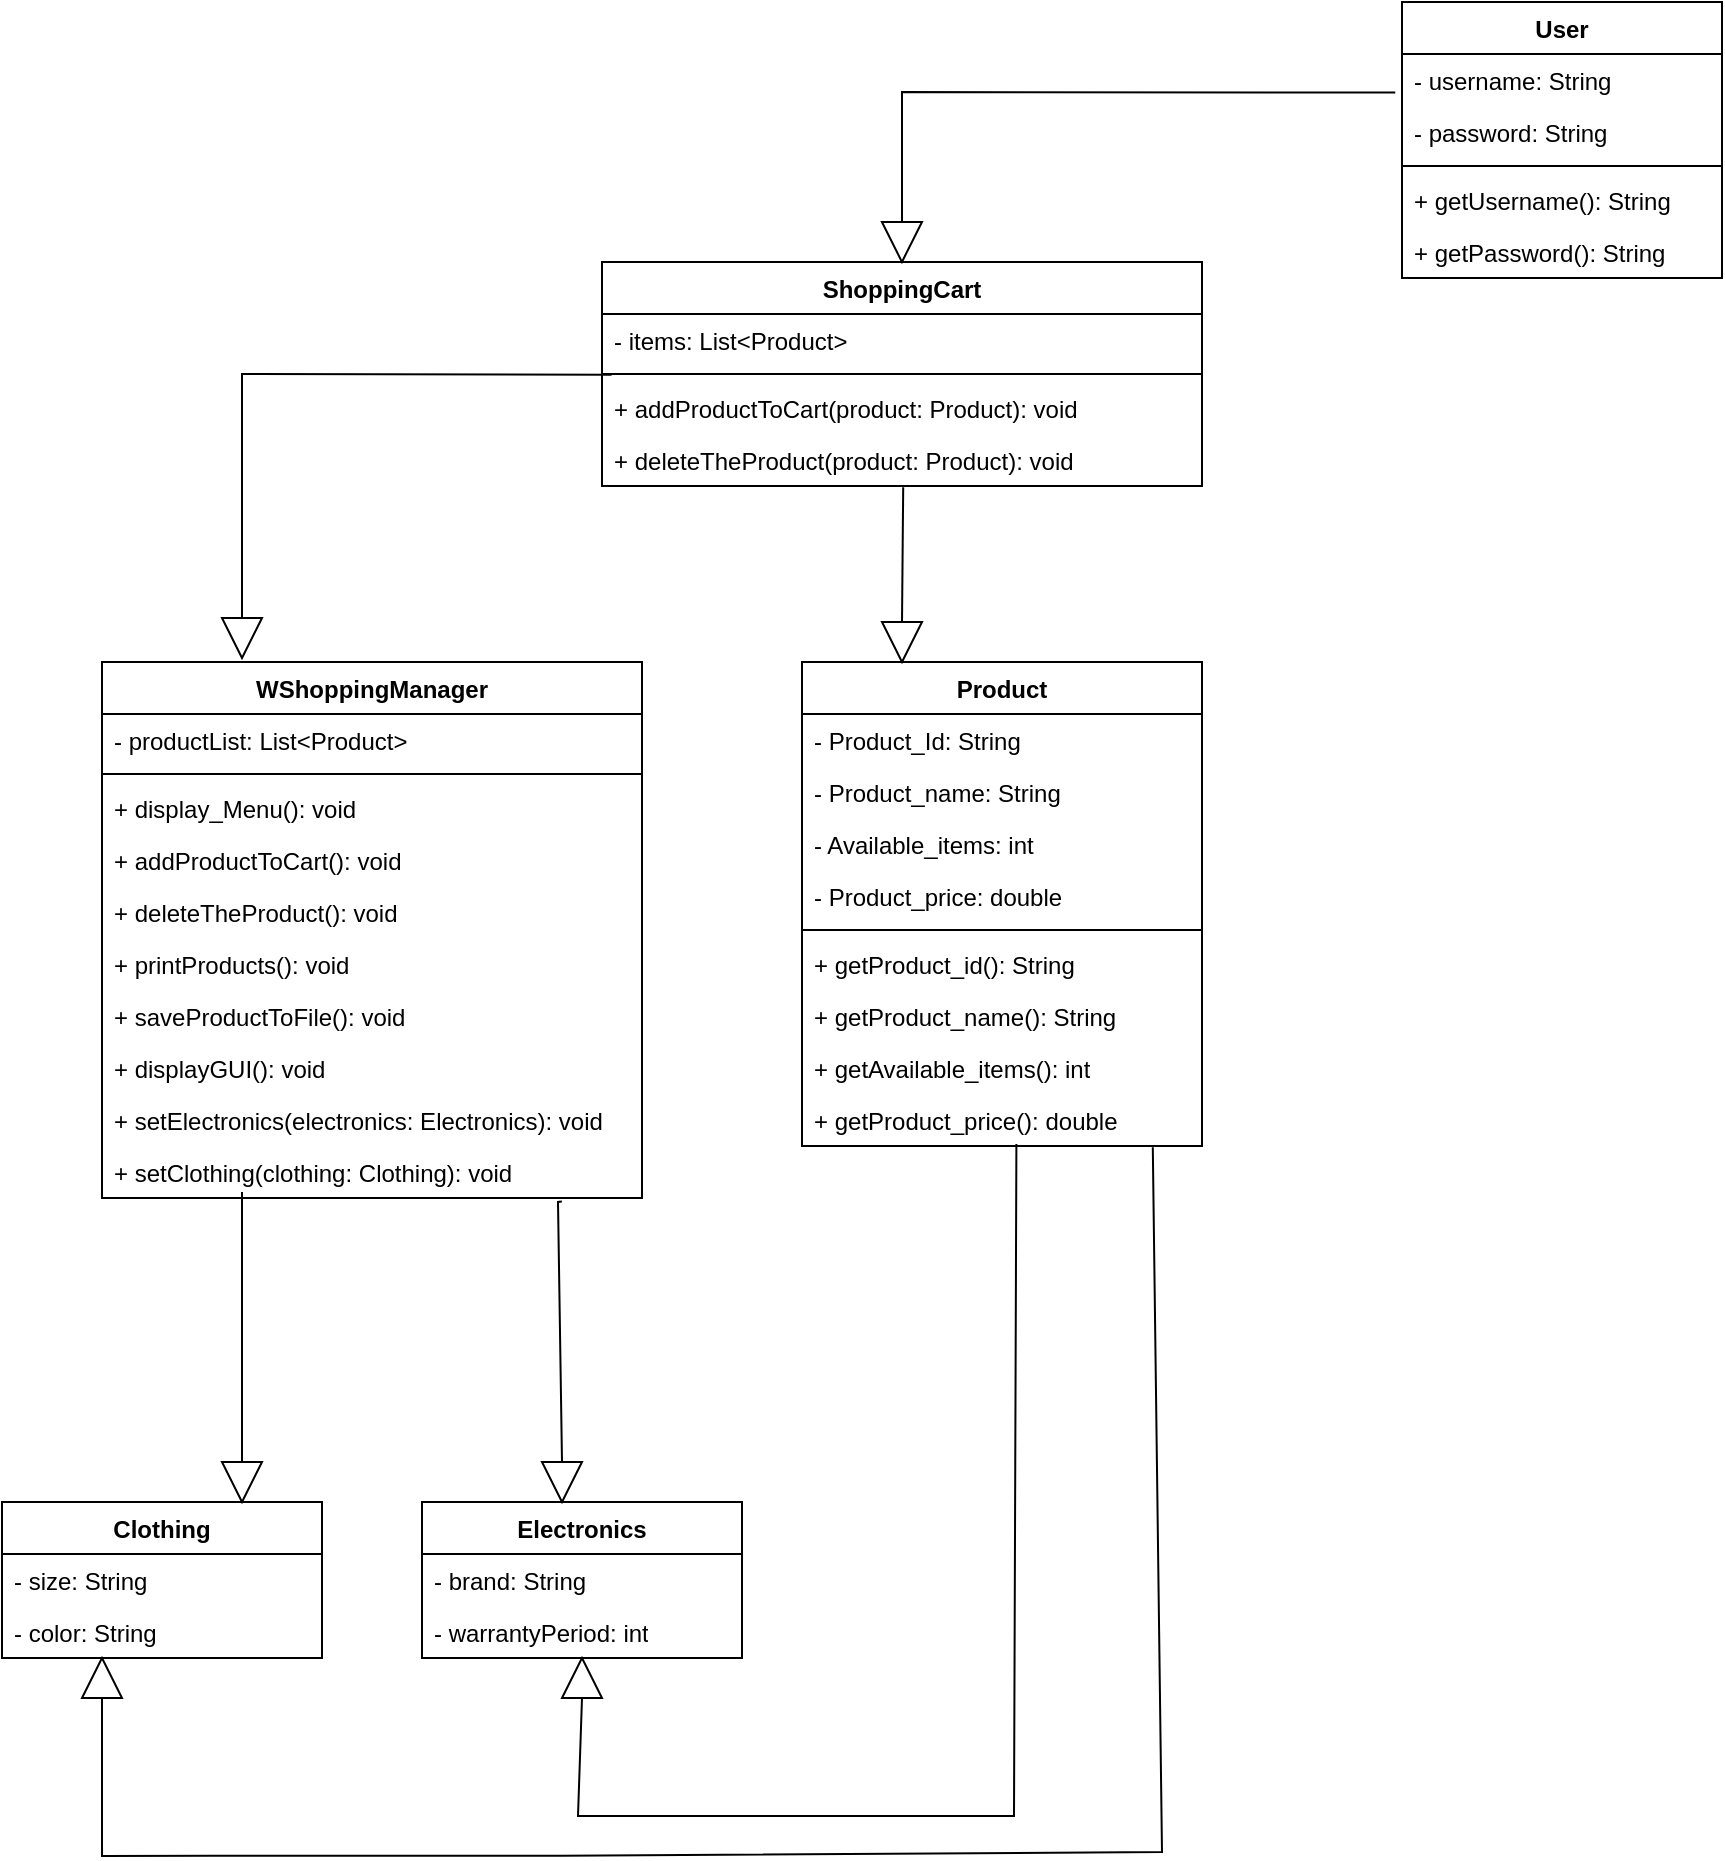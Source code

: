 <mxfile version="22.1.17" type="device">
  <diagram name="Page-1" id="NN_PEb9k-mWIl5g0NICY">
    <mxGraphModel dx="2120" dy="1025" grid="1" gridSize="10" guides="1" tooltips="1" connect="1" arrows="1" fold="1" page="1" pageScale="1" pageWidth="850" pageHeight="1100" math="0" shadow="0">
      <root>
        <mxCell id="0" />
        <mxCell id="1" parent="0" />
        <mxCell id="WuLsnD5xsuXK1wEOm7aO-1" value="WShoppingManager" style="swimlane;fontStyle=1;align=center;verticalAlign=top;childLayout=stackLayout;horizontal=1;startSize=26;horizontalStack=0;resizeParent=1;resizeParentMax=0;resizeLast=0;collapsible=1;marginBottom=0;whiteSpace=wrap;html=1;" vertex="1" parent="1">
          <mxGeometry x="130" y="480" width="270" height="268" as="geometry" />
        </mxCell>
        <mxCell id="WuLsnD5xsuXK1wEOm7aO-2" value=" - productList: List&amp;lt;Product&amp;gt;" style="text;strokeColor=none;fillColor=none;align=left;verticalAlign=top;spacingLeft=4;spacingRight=4;overflow=hidden;rotatable=0;points=[[0,0.5],[1,0.5]];portConstraint=eastwest;whiteSpace=wrap;html=1;" vertex="1" parent="WuLsnD5xsuXK1wEOm7aO-1">
          <mxGeometry y="26" width="270" height="26" as="geometry" />
        </mxCell>
        <mxCell id="WuLsnD5xsuXK1wEOm7aO-3" value="" style="line;strokeWidth=1;fillColor=none;align=left;verticalAlign=middle;spacingTop=-1;spacingLeft=3;spacingRight=3;rotatable=0;labelPosition=right;points=[];portConstraint=eastwest;strokeColor=inherit;" vertex="1" parent="WuLsnD5xsuXK1wEOm7aO-1">
          <mxGeometry y="52" width="270" height="8" as="geometry" />
        </mxCell>
        <mxCell id="WuLsnD5xsuXK1wEOm7aO-4" value="+ display_Menu(): void" style="text;strokeColor=none;fillColor=none;align=left;verticalAlign=top;spacingLeft=4;spacingRight=4;overflow=hidden;rotatable=0;points=[[0,0.5],[1,0.5]];portConstraint=eastwest;whiteSpace=wrap;html=1;" vertex="1" parent="WuLsnD5xsuXK1wEOm7aO-1">
          <mxGeometry y="60" width="270" height="26" as="geometry" />
        </mxCell>
        <mxCell id="WuLsnD5xsuXK1wEOm7aO-54" value=" + addProductToCart(): void" style="text;strokeColor=none;fillColor=none;align=left;verticalAlign=top;spacingLeft=4;spacingRight=4;overflow=hidden;rotatable=0;points=[[0,0.5],[1,0.5]];portConstraint=eastwest;whiteSpace=wrap;html=1;" vertex="1" parent="WuLsnD5xsuXK1wEOm7aO-1">
          <mxGeometry y="86" width="270" height="26" as="geometry" />
        </mxCell>
        <mxCell id="WuLsnD5xsuXK1wEOm7aO-55" value=" + deleteTheProduct(): void" style="text;strokeColor=none;fillColor=none;align=left;verticalAlign=top;spacingLeft=4;spacingRight=4;overflow=hidden;rotatable=0;points=[[0,0.5],[1,0.5]];portConstraint=eastwest;whiteSpace=wrap;html=1;" vertex="1" parent="WuLsnD5xsuXK1wEOm7aO-1">
          <mxGeometry y="112" width="270" height="26" as="geometry" />
        </mxCell>
        <mxCell id="WuLsnD5xsuXK1wEOm7aO-56" value="+ printProducts(): void" style="text;strokeColor=none;fillColor=none;align=left;verticalAlign=top;spacingLeft=4;spacingRight=4;overflow=hidden;rotatable=0;points=[[0,0.5],[1,0.5]];portConstraint=eastwest;whiteSpace=wrap;html=1;" vertex="1" parent="WuLsnD5xsuXK1wEOm7aO-1">
          <mxGeometry y="138" width="270" height="26" as="geometry" />
        </mxCell>
        <mxCell id="WuLsnD5xsuXK1wEOm7aO-57" value=" + saveProductToFile(): void" style="text;strokeColor=none;fillColor=none;align=left;verticalAlign=top;spacingLeft=4;spacingRight=4;overflow=hidden;rotatable=0;points=[[0,0.5],[1,0.5]];portConstraint=eastwest;whiteSpace=wrap;html=1;" vertex="1" parent="WuLsnD5xsuXK1wEOm7aO-1">
          <mxGeometry y="164" width="270" height="26" as="geometry" />
        </mxCell>
        <mxCell id="WuLsnD5xsuXK1wEOm7aO-58" value="+ displayGUI(): void" style="text;strokeColor=none;fillColor=none;align=left;verticalAlign=top;spacingLeft=4;spacingRight=4;overflow=hidden;rotatable=0;points=[[0,0.5],[1,0.5]];portConstraint=eastwest;whiteSpace=wrap;html=1;" vertex="1" parent="WuLsnD5xsuXK1wEOm7aO-1">
          <mxGeometry y="190" width="270" height="26" as="geometry" />
        </mxCell>
        <mxCell id="WuLsnD5xsuXK1wEOm7aO-59" value=" + setElectronics(electronics: Electronics): void" style="text;strokeColor=none;fillColor=none;align=left;verticalAlign=top;spacingLeft=4;spacingRight=4;overflow=hidden;rotatable=0;points=[[0,0.5],[1,0.5]];portConstraint=eastwest;whiteSpace=wrap;html=1;" vertex="1" parent="WuLsnD5xsuXK1wEOm7aO-1">
          <mxGeometry y="216" width="270" height="26" as="geometry" />
        </mxCell>
        <mxCell id="WuLsnD5xsuXK1wEOm7aO-60" value="+ setClothing(clothing: Clothing): void" style="text;strokeColor=none;fillColor=none;align=left;verticalAlign=top;spacingLeft=4;spacingRight=4;overflow=hidden;rotatable=0;points=[[0,0.5],[1,0.5]];portConstraint=eastwest;whiteSpace=wrap;html=1;" vertex="1" parent="WuLsnD5xsuXK1wEOm7aO-1">
          <mxGeometry y="242" width="270" height="26" as="geometry" />
        </mxCell>
        <mxCell id="WuLsnD5xsuXK1wEOm7aO-6" value="ShoppingCart" style="swimlane;fontStyle=1;align=center;verticalAlign=top;childLayout=stackLayout;horizontal=1;startSize=26;horizontalStack=0;resizeParent=1;resizeParentMax=0;resizeLast=0;collapsible=1;marginBottom=0;whiteSpace=wrap;html=1;" vertex="1" parent="1">
          <mxGeometry x="380" y="280" width="300" height="112" as="geometry" />
        </mxCell>
        <mxCell id="WuLsnD5xsuXK1wEOm7aO-7" value="- items: List&amp;lt;Product&amp;gt;" style="text;strokeColor=none;fillColor=none;align=left;verticalAlign=top;spacingLeft=4;spacingRight=4;overflow=hidden;rotatable=0;points=[[0,0.5],[1,0.5]];portConstraint=eastwest;whiteSpace=wrap;html=1;" vertex="1" parent="WuLsnD5xsuXK1wEOm7aO-6">
          <mxGeometry y="26" width="300" height="26" as="geometry" />
        </mxCell>
        <mxCell id="WuLsnD5xsuXK1wEOm7aO-8" value="" style="line;strokeWidth=1;fillColor=none;align=left;verticalAlign=middle;spacingTop=-1;spacingLeft=3;spacingRight=3;rotatable=0;labelPosition=right;points=[];portConstraint=eastwest;strokeColor=inherit;" vertex="1" parent="WuLsnD5xsuXK1wEOm7aO-6">
          <mxGeometry y="52" width="300" height="8" as="geometry" />
        </mxCell>
        <mxCell id="WuLsnD5xsuXK1wEOm7aO-9" value=" + addProductToCart(product: Product): void" style="text;strokeColor=none;fillColor=none;align=left;verticalAlign=top;spacingLeft=4;spacingRight=4;overflow=hidden;rotatable=0;points=[[0,0.5],[1,0.5]];portConstraint=eastwest;whiteSpace=wrap;html=1;" vertex="1" parent="WuLsnD5xsuXK1wEOm7aO-6">
          <mxGeometry y="60" width="300" height="26" as="geometry" />
        </mxCell>
        <mxCell id="WuLsnD5xsuXK1wEOm7aO-42" value="+ deleteTheProduct(product: Product): void" style="text;strokeColor=none;fillColor=none;align=left;verticalAlign=top;spacingLeft=4;spacingRight=4;overflow=hidden;rotatable=0;points=[[0,0.5],[1,0.5]];portConstraint=eastwest;whiteSpace=wrap;html=1;" vertex="1" parent="WuLsnD5xsuXK1wEOm7aO-6">
          <mxGeometry y="86" width="300" height="26" as="geometry" />
        </mxCell>
        <mxCell id="WuLsnD5xsuXK1wEOm7aO-10" value="User" style="swimlane;fontStyle=1;align=center;verticalAlign=top;childLayout=stackLayout;horizontal=1;startSize=26;horizontalStack=0;resizeParent=1;resizeParentMax=0;resizeLast=0;collapsible=1;marginBottom=0;whiteSpace=wrap;html=1;" vertex="1" parent="1">
          <mxGeometry x="780" y="150" width="160" height="138" as="geometry" />
        </mxCell>
        <mxCell id="WuLsnD5xsuXK1wEOm7aO-11" value="- username: String" style="text;strokeColor=none;fillColor=none;align=left;verticalAlign=top;spacingLeft=4;spacingRight=4;overflow=hidden;rotatable=0;points=[[0,0.5],[1,0.5]];portConstraint=eastwest;whiteSpace=wrap;html=1;" vertex="1" parent="WuLsnD5xsuXK1wEOm7aO-10">
          <mxGeometry y="26" width="160" height="26" as="geometry" />
        </mxCell>
        <mxCell id="WuLsnD5xsuXK1wEOm7aO-13" value="- password: String" style="text;strokeColor=none;fillColor=none;align=left;verticalAlign=top;spacingLeft=4;spacingRight=4;overflow=hidden;rotatable=0;points=[[0,0.5],[1,0.5]];portConstraint=eastwest;whiteSpace=wrap;html=1;" vertex="1" parent="WuLsnD5xsuXK1wEOm7aO-10">
          <mxGeometry y="52" width="160" height="26" as="geometry" />
        </mxCell>
        <mxCell id="WuLsnD5xsuXK1wEOm7aO-12" value="" style="line;strokeWidth=1;fillColor=none;align=left;verticalAlign=middle;spacingTop=-1;spacingLeft=3;spacingRight=3;rotatable=0;labelPosition=right;points=[];portConstraint=eastwest;strokeColor=inherit;" vertex="1" parent="WuLsnD5xsuXK1wEOm7aO-10">
          <mxGeometry y="78" width="160" height="8" as="geometry" />
        </mxCell>
        <mxCell id="WuLsnD5xsuXK1wEOm7aO-62" value="+ getUsername(): String" style="text;strokeColor=none;fillColor=none;align=left;verticalAlign=top;spacingLeft=4;spacingRight=4;overflow=hidden;rotatable=0;points=[[0,0.5],[1,0.5]];portConstraint=eastwest;whiteSpace=wrap;html=1;" vertex="1" parent="WuLsnD5xsuXK1wEOm7aO-10">
          <mxGeometry y="86" width="160" height="26" as="geometry" />
        </mxCell>
        <mxCell id="WuLsnD5xsuXK1wEOm7aO-63" value="+ getPassword(): String" style="text;strokeColor=none;fillColor=none;align=left;verticalAlign=top;spacingLeft=4;spacingRight=4;overflow=hidden;rotatable=0;points=[[0,0.5],[1,0.5]];portConstraint=eastwest;whiteSpace=wrap;html=1;" vertex="1" parent="WuLsnD5xsuXK1wEOm7aO-10">
          <mxGeometry y="112" width="160" height="26" as="geometry" />
        </mxCell>
        <mxCell id="WuLsnD5xsuXK1wEOm7aO-14" value="Clothing" style="swimlane;fontStyle=1;align=center;verticalAlign=top;childLayout=stackLayout;horizontal=1;startSize=26;horizontalStack=0;resizeParent=1;resizeParentMax=0;resizeLast=0;collapsible=1;marginBottom=0;whiteSpace=wrap;html=1;" vertex="1" parent="1">
          <mxGeometry x="80" y="900" width="160" height="78" as="geometry" />
        </mxCell>
        <mxCell id="WuLsnD5xsuXK1wEOm7aO-15" value="- size: String" style="text;strokeColor=none;fillColor=none;align=left;verticalAlign=top;spacingLeft=4;spacingRight=4;overflow=hidden;rotatable=0;points=[[0,0.5],[1,0.5]];portConstraint=eastwest;whiteSpace=wrap;html=1;" vertex="1" parent="WuLsnD5xsuXK1wEOm7aO-14">
          <mxGeometry y="26" width="160" height="26" as="geometry" />
        </mxCell>
        <mxCell id="WuLsnD5xsuXK1wEOm7aO-17" value="- color: String" style="text;strokeColor=none;fillColor=none;align=left;verticalAlign=top;spacingLeft=4;spacingRight=4;overflow=hidden;rotatable=0;points=[[0,0.5],[1,0.5]];portConstraint=eastwest;whiteSpace=wrap;html=1;" vertex="1" parent="WuLsnD5xsuXK1wEOm7aO-14">
          <mxGeometry y="52" width="160" height="26" as="geometry" />
        </mxCell>
        <mxCell id="WuLsnD5xsuXK1wEOm7aO-18" value="Electronics" style="swimlane;fontStyle=1;align=center;verticalAlign=top;childLayout=stackLayout;horizontal=1;startSize=26;horizontalStack=0;resizeParent=1;resizeParentMax=0;resizeLast=0;collapsible=1;marginBottom=0;whiteSpace=wrap;html=1;" vertex="1" parent="1">
          <mxGeometry x="290" y="900" width="160" height="78" as="geometry" />
        </mxCell>
        <mxCell id="WuLsnD5xsuXK1wEOm7aO-19" value="- brand: String" style="text;strokeColor=none;fillColor=none;align=left;verticalAlign=top;spacingLeft=4;spacingRight=4;overflow=hidden;rotatable=0;points=[[0,0.5],[1,0.5]];portConstraint=eastwest;whiteSpace=wrap;html=1;" vertex="1" parent="WuLsnD5xsuXK1wEOm7aO-18">
          <mxGeometry y="26" width="160" height="26" as="geometry" />
        </mxCell>
        <mxCell id="WuLsnD5xsuXK1wEOm7aO-21" value="- warrantyPeriod: int" style="text;strokeColor=none;fillColor=none;align=left;verticalAlign=top;spacingLeft=4;spacingRight=4;overflow=hidden;rotatable=0;points=[[0,0.5],[1,0.5]];portConstraint=eastwest;whiteSpace=wrap;html=1;" vertex="1" parent="WuLsnD5xsuXK1wEOm7aO-18">
          <mxGeometry y="52" width="160" height="26" as="geometry" />
        </mxCell>
        <mxCell id="WuLsnD5xsuXK1wEOm7aO-22" value="Product" style="swimlane;fontStyle=1;align=center;verticalAlign=top;childLayout=stackLayout;horizontal=1;startSize=26;horizontalStack=0;resizeParent=1;resizeParentMax=0;resizeLast=0;collapsible=1;marginBottom=0;whiteSpace=wrap;html=1;" vertex="1" parent="1">
          <mxGeometry x="480" y="480" width="200" height="242" as="geometry" />
        </mxCell>
        <mxCell id="WuLsnD5xsuXK1wEOm7aO-23" value=" - Product_Id: String" style="text;strokeColor=none;fillColor=none;align=left;verticalAlign=top;spacingLeft=4;spacingRight=4;overflow=hidden;rotatable=0;points=[[0,0.5],[1,0.5]];portConstraint=eastwest;whiteSpace=wrap;html=1;" vertex="1" parent="WuLsnD5xsuXK1wEOm7aO-22">
          <mxGeometry y="26" width="200" height="26" as="geometry" />
        </mxCell>
        <mxCell id="WuLsnD5xsuXK1wEOm7aO-44" value="- Product_name: String" style="text;strokeColor=none;fillColor=none;align=left;verticalAlign=top;spacingLeft=4;spacingRight=4;overflow=hidden;rotatable=0;points=[[0,0.5],[1,0.5]];portConstraint=eastwest;whiteSpace=wrap;html=1;" vertex="1" parent="WuLsnD5xsuXK1wEOm7aO-22">
          <mxGeometry y="52" width="200" height="26" as="geometry" />
        </mxCell>
        <mxCell id="WuLsnD5xsuXK1wEOm7aO-45" value=" - Available_items: int" style="text;strokeColor=none;fillColor=none;align=left;verticalAlign=top;spacingLeft=4;spacingRight=4;overflow=hidden;rotatable=0;points=[[0,0.5],[1,0.5]];portConstraint=eastwest;whiteSpace=wrap;html=1;" vertex="1" parent="WuLsnD5xsuXK1wEOm7aO-22">
          <mxGeometry y="78" width="200" height="26" as="geometry" />
        </mxCell>
        <mxCell id="WuLsnD5xsuXK1wEOm7aO-46" value="- Product_price: double" style="text;strokeColor=none;fillColor=none;align=left;verticalAlign=top;spacingLeft=4;spacingRight=4;overflow=hidden;rotatable=0;points=[[0,0.5],[1,0.5]];portConstraint=eastwest;whiteSpace=wrap;html=1;" vertex="1" parent="WuLsnD5xsuXK1wEOm7aO-22">
          <mxGeometry y="104" width="200" height="26" as="geometry" />
        </mxCell>
        <mxCell id="WuLsnD5xsuXK1wEOm7aO-49" value="" style="line;strokeWidth=1;fillColor=none;align=left;verticalAlign=middle;spacingTop=-1;spacingLeft=3;spacingRight=3;rotatable=0;labelPosition=right;points=[];portConstraint=eastwest;strokeColor=inherit;" vertex="1" parent="WuLsnD5xsuXK1wEOm7aO-22">
          <mxGeometry y="130" width="200" height="8" as="geometry" />
        </mxCell>
        <mxCell id="WuLsnD5xsuXK1wEOm7aO-47" value=" + getProduct_id(): String" style="text;strokeColor=none;fillColor=none;align=left;verticalAlign=top;spacingLeft=4;spacingRight=4;overflow=hidden;rotatable=0;points=[[0,0.5],[1,0.5]];portConstraint=eastwest;whiteSpace=wrap;html=1;" vertex="1" parent="WuLsnD5xsuXK1wEOm7aO-22">
          <mxGeometry y="138" width="200" height="26" as="geometry" />
        </mxCell>
        <mxCell id="WuLsnD5xsuXK1wEOm7aO-48" value="  + getProduct_name(): String&lt;br/&gt;&lt;br/&gt;" style="text;strokeColor=none;fillColor=none;align=left;verticalAlign=top;spacingLeft=4;spacingRight=4;overflow=hidden;rotatable=0;points=[[0,0.5],[1,0.5]];portConstraint=eastwest;whiteSpace=wrap;html=1;" vertex="1" parent="WuLsnD5xsuXK1wEOm7aO-22">
          <mxGeometry y="164" width="200" height="26" as="geometry" />
        </mxCell>
        <mxCell id="WuLsnD5xsuXK1wEOm7aO-50" value="  + getAvailable_items(): int&lt;br/&gt;&lt;br/&gt;" style="text;strokeColor=none;fillColor=none;align=left;verticalAlign=top;spacingLeft=4;spacingRight=4;overflow=hidden;rotatable=0;points=[[0,0.5],[1,0.5]];portConstraint=eastwest;whiteSpace=wrap;html=1;" vertex="1" parent="WuLsnD5xsuXK1wEOm7aO-22">
          <mxGeometry y="190" width="200" height="26" as="geometry" />
        </mxCell>
        <mxCell id="WuLsnD5xsuXK1wEOm7aO-51" value="+ getProduct_price(): double" style="text;strokeColor=none;fillColor=none;align=left;verticalAlign=top;spacingLeft=4;spacingRight=4;overflow=hidden;rotatable=0;points=[[0,0.5],[1,0.5]];portConstraint=eastwest;whiteSpace=wrap;html=1;" vertex="1" parent="WuLsnD5xsuXK1wEOm7aO-22">
          <mxGeometry y="216" width="200" height="26" as="geometry" />
        </mxCell>
        <mxCell id="WuLsnD5xsuXK1wEOm7aO-26" value="" style="endArrow=none;html=1;rounded=0;" edge="1" parent="1">
          <mxGeometry width="50" height="50" relative="1" as="geometry">
            <mxPoint x="200" y="880" as="sourcePoint" />
            <mxPoint x="200" y="745" as="targetPoint" />
          </mxGeometry>
        </mxCell>
        <mxCell id="WuLsnD5xsuXK1wEOm7aO-31" value="" style="endArrow=none;html=1;rounded=0;exitX=0;exitY=0.5;exitDx=0;exitDy=0;entryX=0.536;entryY=0.963;entryDx=0;entryDy=0;entryPerimeter=0;" edge="1" parent="1" source="WuLsnD5xsuXK1wEOm7aO-32" target="WuLsnD5xsuXK1wEOm7aO-51">
          <mxGeometry width="50" height="50" relative="1" as="geometry">
            <mxPoint x="368.22" y="1034.06" as="sourcePoint" />
            <mxPoint x="586" y="730" as="targetPoint" />
            <Array as="points">
              <mxPoint x="368" y="1057" />
              <mxPoint x="586" y="1057" />
            </Array>
          </mxGeometry>
        </mxCell>
        <mxCell id="WuLsnD5xsuXK1wEOm7aO-32" value="" style="triangle;whiteSpace=wrap;html=1;rotation=-90;" vertex="1" parent="1">
          <mxGeometry x="360" y="978" width="20" height="20" as="geometry" />
        </mxCell>
        <mxCell id="WuLsnD5xsuXK1wEOm7aO-35" value="" style="endArrow=none;html=1;rounded=0;entryX=0.877;entryY=1.025;entryDx=0;entryDy=0;entryPerimeter=0;exitX=0;exitY=0.5;exitDx=0;exitDy=0;" edge="1" parent="1" source="WuLsnD5xsuXK1wEOm7aO-36" target="WuLsnD5xsuXK1wEOm7aO-51">
          <mxGeometry width="50" height="50" relative="1" as="geometry">
            <mxPoint x="130" y="1043" as="sourcePoint" />
            <mxPoint x="655.4" y="726.61" as="targetPoint" />
            <Array as="points">
              <mxPoint x="130" y="1077" />
              <mxPoint x="186" y="1076.84" />
              <mxPoint x="360" y="1076.84" />
              <mxPoint x="660" y="1075" />
            </Array>
          </mxGeometry>
        </mxCell>
        <mxCell id="WuLsnD5xsuXK1wEOm7aO-36" value="" style="triangle;whiteSpace=wrap;html=1;rotation=-90;" vertex="1" parent="1">
          <mxGeometry x="120" y="978" width="20" height="20" as="geometry" />
        </mxCell>
        <mxCell id="WuLsnD5xsuXK1wEOm7aO-38" value="" style="endArrow=none;html=1;rounded=0;entryX=0.502;entryY=1.022;entryDx=0;entryDy=0;entryPerimeter=0;exitX=0;exitY=0.5;exitDx=0;exitDy=0;" edge="1" parent="1" source="WuLsnD5xsuXK1wEOm7aO-39" target="WuLsnD5xsuXK1wEOm7aO-42">
          <mxGeometry width="50" height="50" relative="1" as="geometry">
            <mxPoint x="528" y="450" as="sourcePoint" />
            <mxPoint x="460" y="405" as="targetPoint" />
          </mxGeometry>
        </mxCell>
        <mxCell id="WuLsnD5xsuXK1wEOm7aO-39" value="" style="triangle;whiteSpace=wrap;html=1;rotation=90;" vertex="1" parent="1">
          <mxGeometry x="520" y="460" width="20" height="20" as="geometry" />
        </mxCell>
        <mxCell id="WuLsnD5xsuXK1wEOm7aO-40" value="" style="endArrow=none;html=1;rounded=0;exitX=0.688;exitY=-0.023;exitDx=0;exitDy=0;exitPerimeter=0;entryX=0.016;entryY=1.17;entryDx=0;entryDy=0;entryPerimeter=0;" edge="1" parent="1" target="WuLsnD5xsuXK1wEOm7aO-7">
          <mxGeometry width="50" height="50" relative="1" as="geometry">
            <mxPoint x="200" y="476" as="sourcePoint" />
            <mxPoint x="198" y="366" as="targetPoint" />
            <Array as="points">
              <mxPoint x="200" y="336" />
            </Array>
          </mxGeometry>
        </mxCell>
        <mxCell id="WuLsnD5xsuXK1wEOm7aO-41" value="" style="triangle;whiteSpace=wrap;html=1;rotation=90;" vertex="1" parent="1">
          <mxGeometry x="190" y="458" width="20" height="20" as="geometry" />
        </mxCell>
        <mxCell id="WuLsnD5xsuXK1wEOm7aO-53" value="" style="endArrow=none;html=1;rounded=0;entryX=0.859;entryY=1.068;entryDx=0;entryDy=0;entryPerimeter=0;exitX=0;exitY=0.5;exitDx=0;exitDy=0;" edge="1" parent="1" source="WuLsnD5xsuXK1wEOm7aO-34">
          <mxGeometry width="50" height="50" relative="1" as="geometry">
            <mxPoint x="360" y="870" as="sourcePoint" />
            <mxPoint x="359.93" y="749.768" as="targetPoint" />
            <Array as="points">
              <mxPoint x="358" y="750" />
            </Array>
          </mxGeometry>
        </mxCell>
        <mxCell id="WuLsnD5xsuXK1wEOm7aO-34" value="" style="triangle;whiteSpace=wrap;html=1;rotation=90;" vertex="1" parent="1">
          <mxGeometry x="350" y="880" width="20" height="20" as="geometry" />
        </mxCell>
        <mxCell id="WuLsnD5xsuXK1wEOm7aO-66" value="" style="endArrow=none;html=1;rounded=0;exitX=0.75;exitY=0;exitDx=0;exitDy=0;" edge="1" parent="1" source="WuLsnD5xsuXK1wEOm7aO-14" target="WuLsnD5xsuXK1wEOm7aO-27">
          <mxGeometry width="50" height="50" relative="1" as="geometry">
            <mxPoint x="200" y="940" as="sourcePoint" />
            <mxPoint x="200" y="750" as="targetPoint" />
          </mxGeometry>
        </mxCell>
        <mxCell id="WuLsnD5xsuXK1wEOm7aO-27" value="" style="triangle;whiteSpace=wrap;html=1;rotation=90;" vertex="1" parent="1">
          <mxGeometry x="190" y="880" width="20" height="20" as="geometry" />
        </mxCell>
        <mxCell id="WuLsnD5xsuXK1wEOm7aO-73" value="" style="endArrow=none;html=1;rounded=0;entryX=-0.021;entryY=-0.258;entryDx=0;entryDy=0;entryPerimeter=0;" edge="1" parent="1" target="WuLsnD5xsuXK1wEOm7aO-13">
          <mxGeometry width="50" height="50" relative="1" as="geometry">
            <mxPoint x="530" y="260" as="sourcePoint" />
            <mxPoint x="702.54" y="-20.002" as="targetPoint" />
            <Array as="points">
              <mxPoint x="530" y="195" />
            </Array>
          </mxGeometry>
        </mxCell>
        <mxCell id="WuLsnD5xsuXK1wEOm7aO-74" value="" style="triangle;whiteSpace=wrap;html=1;rotation=90;" vertex="1" parent="1">
          <mxGeometry x="520" y="259.96" width="19.95" height="20.04" as="geometry" />
        </mxCell>
      </root>
    </mxGraphModel>
  </diagram>
</mxfile>
